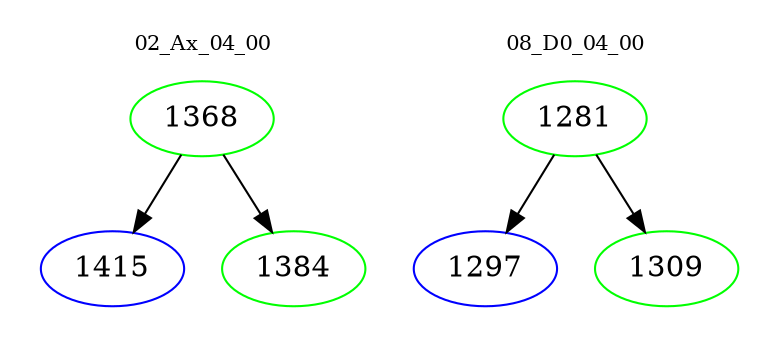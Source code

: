 digraph{
subgraph cluster_0 {
color = white
label = "02_Ax_04_00";
fontsize=10;
T0_1368 [label="1368", color="green"]
T0_1368 -> T0_1415 [color="black"]
T0_1415 [label="1415", color="blue"]
T0_1368 -> T0_1384 [color="black"]
T0_1384 [label="1384", color="green"]
}
subgraph cluster_1 {
color = white
label = "08_D0_04_00";
fontsize=10;
T1_1281 [label="1281", color="green"]
T1_1281 -> T1_1297 [color="black"]
T1_1297 [label="1297", color="blue"]
T1_1281 -> T1_1309 [color="black"]
T1_1309 [label="1309", color="green"]
}
}
